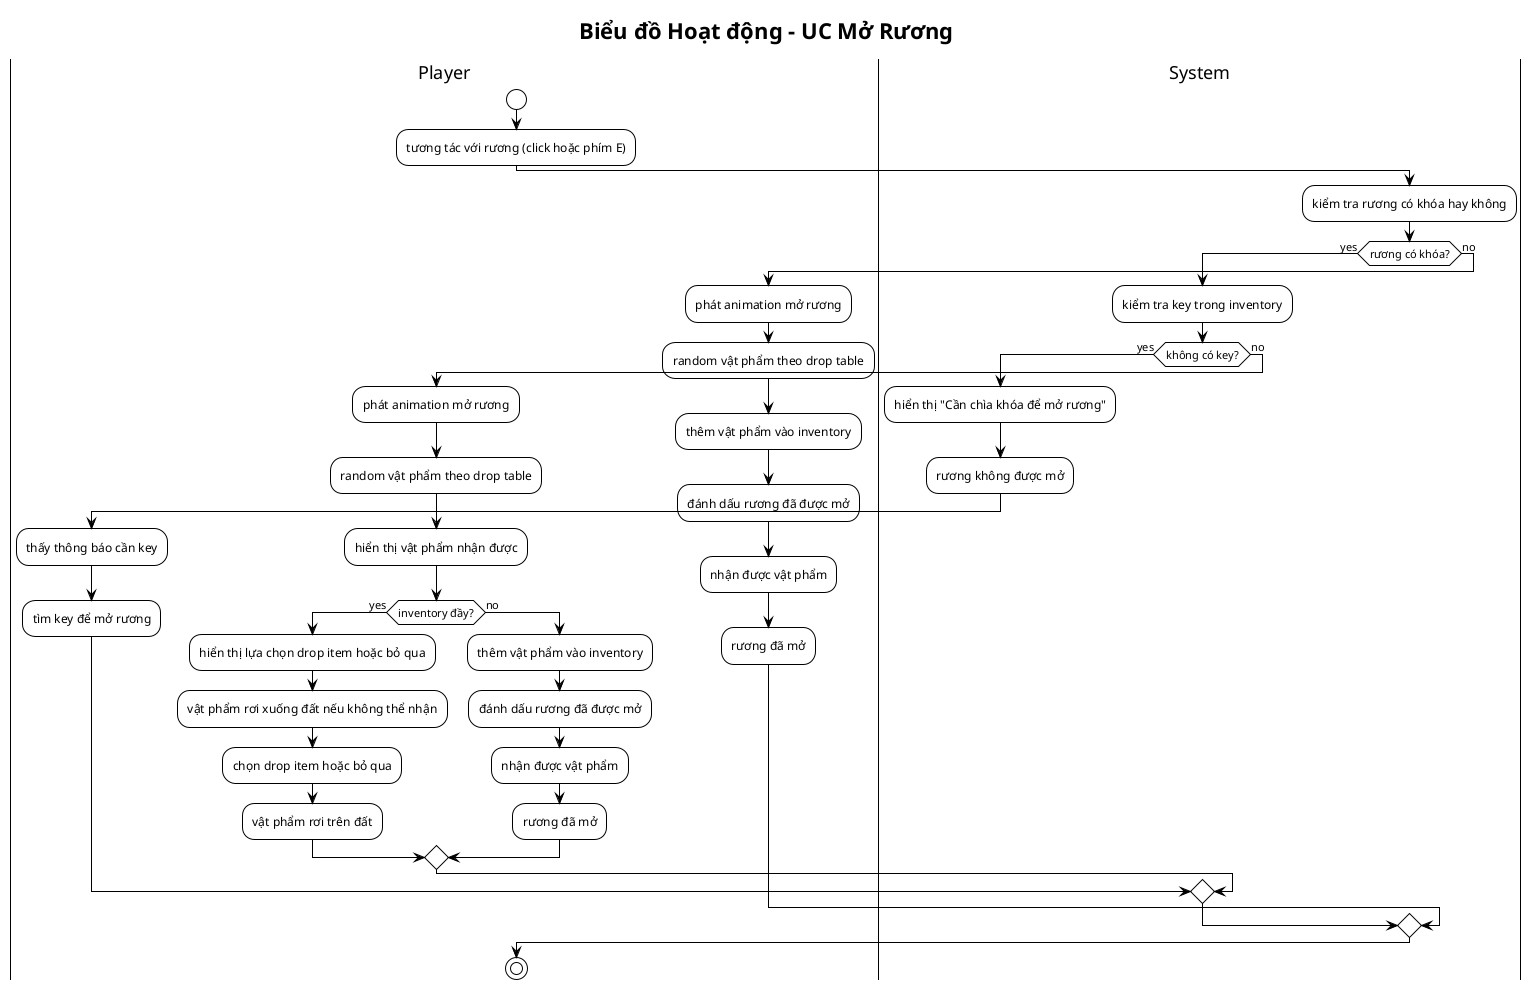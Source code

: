 @startuml Activity_UC1_Mo_Ruong
!theme plain

title Biểu đồ Hoạt động - UC Mở Rương

|Player|
start
:tương tác với rương (click hoặc phím E);

|System|
:kiểm tra rương có khóa hay không;

if (rương có khóa?) then (yes)
  :kiểm tra key trong inventory;
  
  if (không có key?) then (yes)
    :hiển thị "Cần chìa khóa để mở rương";
    :rương không được mở;
    
    |Player|
    :thấy thông báo cần key;
    :tìm key để mở rương;
    
  else (no)
    :phát animation mở rương;
    :random vật phẩm theo drop table;
    :hiển thị vật phẩm nhận được;
    
    if (inventory đầy?) then (yes)
      :hiển thị lựa chọn drop item hoặc bỏ qua;
      :vật phẩm rơi xuống đất nếu không thể nhận;
      
      |Player|
      :chọn drop item hoặc bỏ qua;
      :vật phẩm rơi trên đất;
      
    else (no)
      :thêm vật phẩm vào inventory;
      :đánh dấu rương đã được mở;
      
      |Player|
      :nhận được vật phẩm;
      :rương đã mở;
    endif
  endif
  
else (no)
  :phát animation mở rương;
  :random vật phẩm theo drop table;
  :thêm vật phẩm vào inventory;
  :đánh dấu rương đã được mở;
  
  |Player|
  :nhận được vật phẩm;
  :rương đã mở;
endif

stop

@enduml

